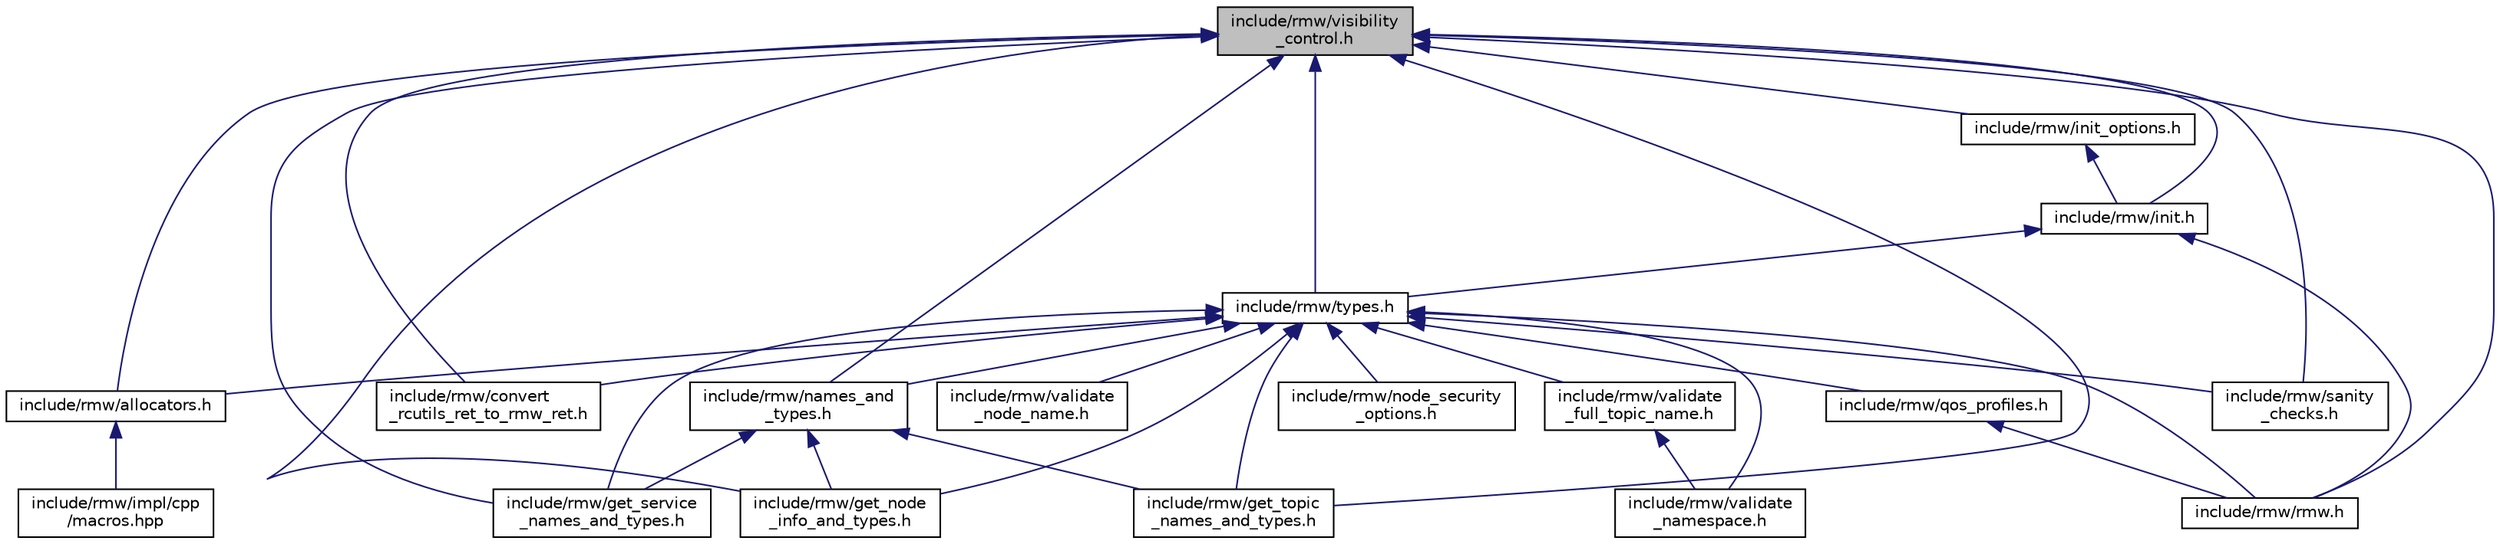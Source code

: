 digraph "include/rmw/visibility_control.h"
{
  edge [fontname="Helvetica",fontsize="10",labelfontname="Helvetica",labelfontsize="10"];
  node [fontname="Helvetica",fontsize="10",shape=record];
  Node1 [label="include/rmw/visibility\l_control.h",height=0.2,width=0.4,color="black", fillcolor="grey75", style="filled", fontcolor="black"];
  Node1 -> Node2 [dir="back",color="midnightblue",fontsize="10",style="solid",fontname="Helvetica"];
  Node2 [label="include/rmw/allocators.h",height=0.2,width=0.4,color="black", fillcolor="white", style="filled",URL="$allocators_8h.html"];
  Node2 -> Node3 [dir="back",color="midnightblue",fontsize="10",style="solid",fontname="Helvetica"];
  Node3 [label="include/rmw/impl/cpp\l/macros.hpp",height=0.2,width=0.4,color="black", fillcolor="white", style="filled",URL="$macros_8hpp.html"];
  Node1 -> Node4 [dir="back",color="midnightblue",fontsize="10",style="solid",fontname="Helvetica"];
  Node4 [label="include/rmw/convert\l_rcutils_ret_to_rmw_ret.h",height=0.2,width=0.4,color="black", fillcolor="white", style="filled",URL="$convert__rcutils__ret__to__rmw__ret_8h.html"];
  Node1 -> Node5 [dir="back",color="midnightblue",fontsize="10",style="solid",fontname="Helvetica"];
  Node5 [label="include/rmw/get_node\l_info_and_types.h",height=0.2,width=0.4,color="black", fillcolor="white", style="filled",URL="$get__node__info__and__types_8h.html"];
  Node1 -> Node6 [dir="back",color="midnightblue",fontsize="10",style="solid",fontname="Helvetica"];
  Node6 [label="include/rmw/get_service\l_names_and_types.h",height=0.2,width=0.4,color="black", fillcolor="white", style="filled",URL="$get__service__names__and__types_8h.html"];
  Node1 -> Node7 [dir="back",color="midnightblue",fontsize="10",style="solid",fontname="Helvetica"];
  Node7 [label="include/rmw/get_topic\l_names_and_types.h",height=0.2,width=0.4,color="black", fillcolor="white", style="filled",URL="$get__topic__names__and__types_8h.html"];
  Node1 -> Node8 [dir="back",color="midnightblue",fontsize="10",style="solid",fontname="Helvetica"];
  Node8 [label="include/rmw/init.h",height=0.2,width=0.4,color="black", fillcolor="white", style="filled",URL="$init_8h.html"];
  Node8 -> Node9 [dir="back",color="midnightblue",fontsize="10",style="solid",fontname="Helvetica"];
  Node9 [label="include/rmw/rmw.h",height=0.2,width=0.4,color="black", fillcolor="white", style="filled",URL="$rmw_8h.html"];
  Node8 -> Node10 [dir="back",color="midnightblue",fontsize="10",style="solid",fontname="Helvetica"];
  Node10 [label="include/rmw/types.h",height=0.2,width=0.4,color="black", fillcolor="white", style="filled",URL="$types_8h.html"];
  Node10 -> Node2 [dir="back",color="midnightblue",fontsize="10",style="solid",fontname="Helvetica"];
  Node10 -> Node4 [dir="back",color="midnightblue",fontsize="10",style="solid",fontname="Helvetica"];
  Node10 -> Node5 [dir="back",color="midnightblue",fontsize="10",style="solid",fontname="Helvetica"];
  Node10 -> Node6 [dir="back",color="midnightblue",fontsize="10",style="solid",fontname="Helvetica"];
  Node10 -> Node7 [dir="back",color="midnightblue",fontsize="10",style="solid",fontname="Helvetica"];
  Node10 -> Node11 [dir="back",color="midnightblue",fontsize="10",style="solid",fontname="Helvetica"];
  Node11 [label="include/rmw/names_and\l_types.h",height=0.2,width=0.4,color="black", fillcolor="white", style="filled",URL="$names__and__types_8h.html"];
  Node11 -> Node5 [dir="back",color="midnightblue",fontsize="10",style="solid",fontname="Helvetica"];
  Node11 -> Node6 [dir="back",color="midnightblue",fontsize="10",style="solid",fontname="Helvetica"];
  Node11 -> Node7 [dir="back",color="midnightblue",fontsize="10",style="solid",fontname="Helvetica"];
  Node10 -> Node12 [dir="back",color="midnightblue",fontsize="10",style="solid",fontname="Helvetica"];
  Node12 [label="include/rmw/node_security\l_options.h",height=0.2,width=0.4,color="black", fillcolor="white", style="filled",URL="$node__security__options_8h.html"];
  Node10 -> Node13 [dir="back",color="midnightblue",fontsize="10",style="solid",fontname="Helvetica"];
  Node13 [label="include/rmw/qos_profiles.h",height=0.2,width=0.4,color="black", fillcolor="white", style="filled",URL="$qos__profiles_8h.html"];
  Node13 -> Node9 [dir="back",color="midnightblue",fontsize="10",style="solid",fontname="Helvetica"];
  Node10 -> Node9 [dir="back",color="midnightblue",fontsize="10",style="solid",fontname="Helvetica"];
  Node10 -> Node14 [dir="back",color="midnightblue",fontsize="10",style="solid",fontname="Helvetica"];
  Node14 [label="include/rmw/sanity\l_checks.h",height=0.2,width=0.4,color="black", fillcolor="white", style="filled",URL="$sanity__checks_8h.html"];
  Node10 -> Node15 [dir="back",color="midnightblue",fontsize="10",style="solid",fontname="Helvetica"];
  Node15 [label="include/rmw/validate\l_full_topic_name.h",height=0.2,width=0.4,color="black", fillcolor="white", style="filled",URL="$validate__full__topic__name_8h.html"];
  Node15 -> Node16 [dir="back",color="midnightblue",fontsize="10",style="solid",fontname="Helvetica"];
  Node16 [label="include/rmw/validate\l_namespace.h",height=0.2,width=0.4,color="black", fillcolor="white", style="filled",URL="$validate__namespace_8h.html"];
  Node10 -> Node16 [dir="back",color="midnightblue",fontsize="10",style="solid",fontname="Helvetica"];
  Node10 -> Node17 [dir="back",color="midnightblue",fontsize="10",style="solid",fontname="Helvetica"];
  Node17 [label="include/rmw/validate\l_node_name.h",height=0.2,width=0.4,color="black", fillcolor="white", style="filled",URL="$validate__node__name_8h.html"];
  Node1 -> Node18 [dir="back",color="midnightblue",fontsize="10",style="solid",fontname="Helvetica"];
  Node18 [label="include/rmw/init_options.h",height=0.2,width=0.4,color="black", fillcolor="white", style="filled",URL="$init__options_8h.html"];
  Node18 -> Node8 [dir="back",color="midnightblue",fontsize="10",style="solid",fontname="Helvetica"];
  Node1 -> Node11 [dir="back",color="midnightblue",fontsize="10",style="solid",fontname="Helvetica"];
  Node1 -> Node9 [dir="back",color="midnightblue",fontsize="10",style="solid",fontname="Helvetica"];
  Node1 -> Node14 [dir="back",color="midnightblue",fontsize="10",style="solid",fontname="Helvetica"];
  Node1 -> Node10 [dir="back",color="midnightblue",fontsize="10",style="solid",fontname="Helvetica"];
}
